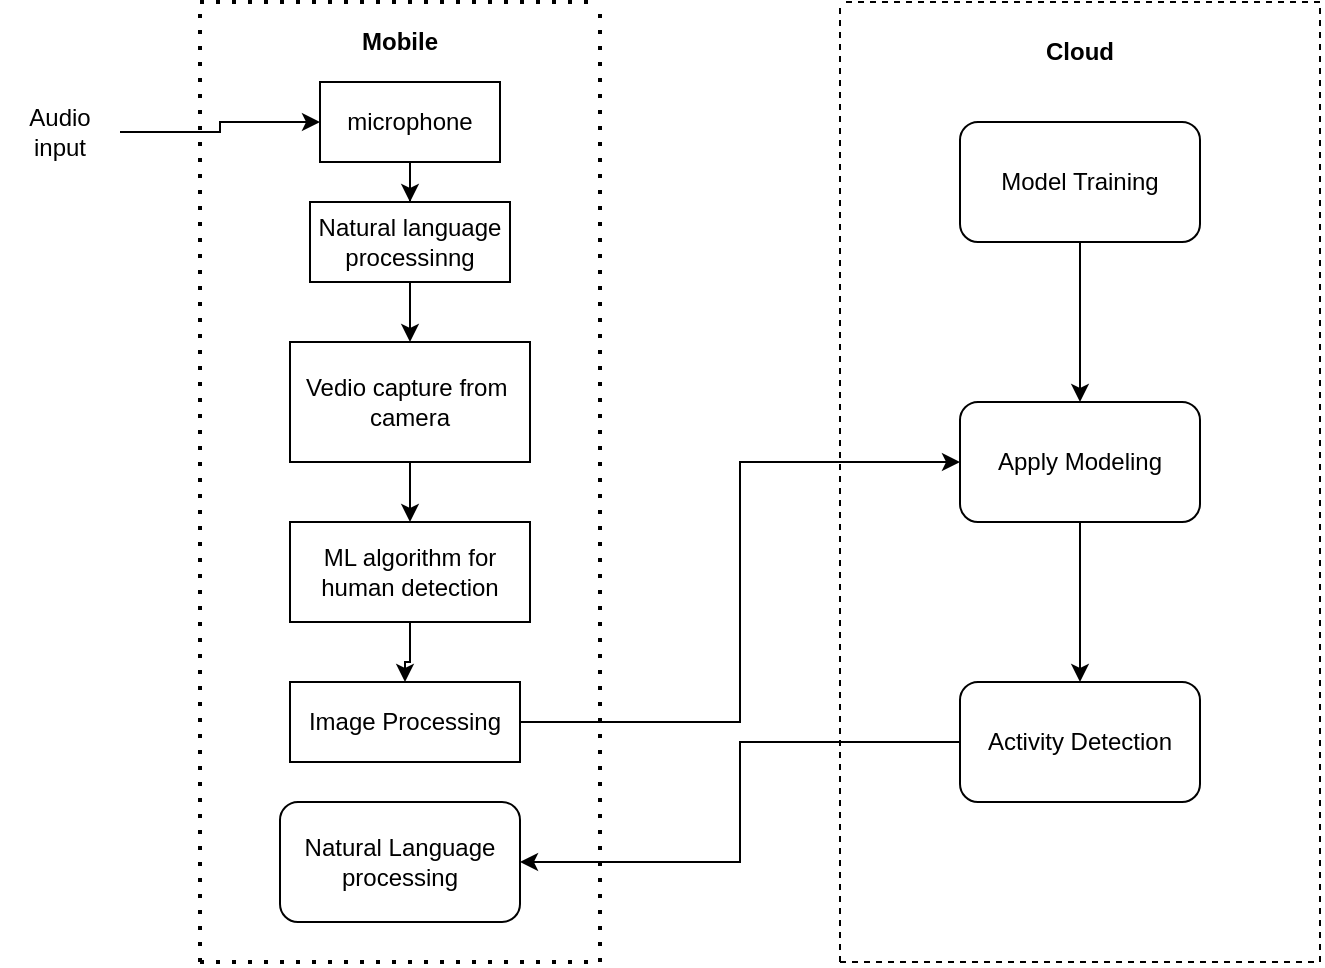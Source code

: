 <mxfile version="20.6.0" type="github">
  <diagram id="6PFbAuHgj58o0avcOWnN" name="Page-1">
    <mxGraphModel dx="794" dy="493" grid="1" gridSize="10" guides="1" tooltips="1" connect="1" arrows="1" fold="1" page="1" pageScale="1" pageWidth="827" pageHeight="1169" math="0" shadow="0">
      <root>
        <mxCell id="0" />
        <mxCell id="1" parent="0" />
        <mxCell id="Me2NOcTc4nS9r90vQrdN-1" value="" style="endArrow=none;dashed=1;html=1;dashPattern=1 3;strokeWidth=2;rounded=0;" edge="1" parent="1">
          <mxGeometry width="50" height="50" relative="1" as="geometry">
            <mxPoint x="120" y="520" as="sourcePoint" />
            <mxPoint x="120" y="40" as="targetPoint" />
          </mxGeometry>
        </mxCell>
        <mxCell id="Me2NOcTc4nS9r90vQrdN-2" value="" style="endArrow=none;dashed=1;html=1;dashPattern=1 3;strokeWidth=2;rounded=0;" edge="1" parent="1">
          <mxGeometry width="50" height="50" relative="1" as="geometry">
            <mxPoint x="320" y="520" as="sourcePoint" />
            <mxPoint x="320" y="40" as="targetPoint" />
          </mxGeometry>
        </mxCell>
        <mxCell id="Me2NOcTc4nS9r90vQrdN-3" value="" style="endArrow=none;dashed=1;html=1;dashPattern=1 3;strokeWidth=2;rounded=0;" edge="1" parent="1">
          <mxGeometry width="50" height="50" relative="1" as="geometry">
            <mxPoint x="120" y="40" as="sourcePoint" />
            <mxPoint x="320" y="40" as="targetPoint" />
          </mxGeometry>
        </mxCell>
        <mxCell id="Me2NOcTc4nS9r90vQrdN-4" value="" style="endArrow=none;dashed=1;html=1;dashPattern=1 3;strokeWidth=2;rounded=0;" edge="1" parent="1">
          <mxGeometry width="50" height="50" relative="1" as="geometry">
            <mxPoint x="120" y="520" as="sourcePoint" />
            <mxPoint x="320" y="520" as="targetPoint" />
          </mxGeometry>
        </mxCell>
        <mxCell id="Me2NOcTc4nS9r90vQrdN-5" value="&lt;b&gt;Mobile&lt;/b&gt;" style="text;html=1;strokeColor=none;fillColor=none;align=center;verticalAlign=middle;whiteSpace=wrap;rounded=0;" vertex="1" parent="1">
          <mxGeometry x="190" y="50" width="60" height="20" as="geometry" />
        </mxCell>
        <mxCell id="Me2NOcTc4nS9r90vQrdN-11" value="" style="edgeStyle=orthogonalEdgeStyle;rounded=0;orthogonalLoop=1;jettySize=auto;html=1;" edge="1" parent="1" source="Me2NOcTc4nS9r90vQrdN-7" target="Me2NOcTc4nS9r90vQrdN-10">
          <mxGeometry relative="1" as="geometry" />
        </mxCell>
        <mxCell id="Me2NOcTc4nS9r90vQrdN-7" value="Audio input" style="text;html=1;strokeColor=none;fillColor=none;align=center;verticalAlign=middle;whiteSpace=wrap;rounded=0;" vertex="1" parent="1">
          <mxGeometry x="20" y="90" width="60" height="30" as="geometry" />
        </mxCell>
        <mxCell id="Me2NOcTc4nS9r90vQrdN-13" value="" style="edgeStyle=orthogonalEdgeStyle;rounded=0;orthogonalLoop=1;jettySize=auto;html=1;" edge="1" parent="1" source="Me2NOcTc4nS9r90vQrdN-10" target="Me2NOcTc4nS9r90vQrdN-12">
          <mxGeometry relative="1" as="geometry" />
        </mxCell>
        <mxCell id="Me2NOcTc4nS9r90vQrdN-10" value="microphone" style="rounded=0;whiteSpace=wrap;html=1;" vertex="1" parent="1">
          <mxGeometry x="180" y="80" width="90" height="40" as="geometry" />
        </mxCell>
        <mxCell id="Me2NOcTc4nS9r90vQrdN-15" value="" style="edgeStyle=orthogonalEdgeStyle;rounded=0;orthogonalLoop=1;jettySize=auto;html=1;" edge="1" parent="1" source="Me2NOcTc4nS9r90vQrdN-12" target="Me2NOcTc4nS9r90vQrdN-14">
          <mxGeometry relative="1" as="geometry" />
        </mxCell>
        <mxCell id="Me2NOcTc4nS9r90vQrdN-12" value="Natural language processinng" style="whiteSpace=wrap;html=1;rounded=0;" vertex="1" parent="1">
          <mxGeometry x="175" y="140" width="100" height="40" as="geometry" />
        </mxCell>
        <mxCell id="Me2NOcTc4nS9r90vQrdN-17" value="" style="edgeStyle=orthogonalEdgeStyle;rounded=0;orthogonalLoop=1;jettySize=auto;html=1;" edge="1" parent="1" source="Me2NOcTc4nS9r90vQrdN-14" target="Me2NOcTc4nS9r90vQrdN-16">
          <mxGeometry relative="1" as="geometry" />
        </mxCell>
        <mxCell id="Me2NOcTc4nS9r90vQrdN-14" value="Vedio capture from&amp;nbsp;&lt;br&gt;camera" style="whiteSpace=wrap;html=1;rounded=0;" vertex="1" parent="1">
          <mxGeometry x="165" y="210" width="120" height="60" as="geometry" />
        </mxCell>
        <mxCell id="Me2NOcTc4nS9r90vQrdN-26" value="" style="edgeStyle=orthogonalEdgeStyle;rounded=0;orthogonalLoop=1;jettySize=auto;html=1;" edge="1" parent="1" source="Me2NOcTc4nS9r90vQrdN-16" target="Me2NOcTc4nS9r90vQrdN-25">
          <mxGeometry relative="1" as="geometry" />
        </mxCell>
        <mxCell id="Me2NOcTc4nS9r90vQrdN-16" value="ML algorithm for human detection" style="whiteSpace=wrap;html=1;rounded=0;" vertex="1" parent="1">
          <mxGeometry x="165" y="300" width="120" height="50" as="geometry" />
        </mxCell>
        <mxCell id="Me2NOcTc4nS9r90vQrdN-37" style="edgeStyle=orthogonalEdgeStyle;rounded=0;orthogonalLoop=1;jettySize=auto;html=1;entryX=0;entryY=0.5;entryDx=0;entryDy=0;" edge="1" parent="1" source="Me2NOcTc4nS9r90vQrdN-25" target="Me2NOcTc4nS9r90vQrdN-33">
          <mxGeometry relative="1" as="geometry" />
        </mxCell>
        <mxCell id="Me2NOcTc4nS9r90vQrdN-25" value="Image Processing" style="whiteSpace=wrap;html=1;rounded=0;" vertex="1" parent="1">
          <mxGeometry x="165" y="380" width="115" height="40" as="geometry" />
        </mxCell>
        <mxCell id="Me2NOcTc4nS9r90vQrdN-27" value="" style="endArrow=none;dashed=1;html=1;rounded=0;" edge="1" parent="1">
          <mxGeometry width="50" height="50" relative="1" as="geometry">
            <mxPoint x="440" y="520" as="sourcePoint" />
            <mxPoint x="440" y="40" as="targetPoint" />
          </mxGeometry>
        </mxCell>
        <mxCell id="Me2NOcTc4nS9r90vQrdN-28" value="" style="endArrow=none;dashed=1;html=1;rounded=0;" edge="1" parent="1">
          <mxGeometry width="50" height="50" relative="1" as="geometry">
            <mxPoint x="440" y="520" as="sourcePoint" />
            <mxPoint x="680" y="520" as="targetPoint" />
          </mxGeometry>
        </mxCell>
        <mxCell id="Me2NOcTc4nS9r90vQrdN-29" value="" style="endArrow=none;dashed=1;html=1;rounded=0;" edge="1" parent="1">
          <mxGeometry width="50" height="50" relative="1" as="geometry">
            <mxPoint x="680" y="520" as="sourcePoint" />
            <mxPoint x="680" y="40" as="targetPoint" />
          </mxGeometry>
        </mxCell>
        <mxCell id="Me2NOcTc4nS9r90vQrdN-30" value="" style="endArrow=none;dashed=1;html=1;rounded=0;" edge="1" parent="1">
          <mxGeometry width="50" height="50" relative="1" as="geometry">
            <mxPoint x="680" y="40" as="sourcePoint" />
            <mxPoint x="440" y="40" as="targetPoint" />
          </mxGeometry>
        </mxCell>
        <mxCell id="Me2NOcTc4nS9r90vQrdN-31" value="&lt;b&gt;Cloud&lt;/b&gt;" style="text;html=1;strokeColor=none;fillColor=none;align=center;verticalAlign=middle;whiteSpace=wrap;rounded=0;" vertex="1" parent="1">
          <mxGeometry x="530" y="50" width="60" height="30" as="geometry" />
        </mxCell>
        <mxCell id="Me2NOcTc4nS9r90vQrdN-34" value="" style="edgeStyle=orthogonalEdgeStyle;rounded=0;orthogonalLoop=1;jettySize=auto;html=1;" edge="1" parent="1" source="Me2NOcTc4nS9r90vQrdN-32" target="Me2NOcTc4nS9r90vQrdN-33">
          <mxGeometry relative="1" as="geometry" />
        </mxCell>
        <mxCell id="Me2NOcTc4nS9r90vQrdN-32" value="Model Training" style="rounded=1;whiteSpace=wrap;html=1;" vertex="1" parent="1">
          <mxGeometry x="500" y="100" width="120" height="60" as="geometry" />
        </mxCell>
        <mxCell id="Me2NOcTc4nS9r90vQrdN-36" value="" style="edgeStyle=orthogonalEdgeStyle;rounded=0;orthogonalLoop=1;jettySize=auto;html=1;" edge="1" parent="1" source="Me2NOcTc4nS9r90vQrdN-33" target="Me2NOcTc4nS9r90vQrdN-35">
          <mxGeometry relative="1" as="geometry" />
        </mxCell>
        <mxCell id="Me2NOcTc4nS9r90vQrdN-33" value="Apply Modeling" style="whiteSpace=wrap;html=1;rounded=1;" vertex="1" parent="1">
          <mxGeometry x="500" y="240" width="120" height="60" as="geometry" />
        </mxCell>
        <mxCell id="Me2NOcTc4nS9r90vQrdN-39" value="" style="edgeStyle=orthogonalEdgeStyle;rounded=0;orthogonalLoop=1;jettySize=auto;html=1;" edge="1" parent="1" source="Me2NOcTc4nS9r90vQrdN-35" target="Me2NOcTc4nS9r90vQrdN-38">
          <mxGeometry relative="1" as="geometry" />
        </mxCell>
        <mxCell id="Me2NOcTc4nS9r90vQrdN-35" value="Activity Detection" style="whiteSpace=wrap;html=1;rounded=1;" vertex="1" parent="1">
          <mxGeometry x="500" y="380" width="120" height="60" as="geometry" />
        </mxCell>
        <mxCell id="Me2NOcTc4nS9r90vQrdN-38" value="Natural Language processing" style="whiteSpace=wrap;html=1;rounded=1;" vertex="1" parent="1">
          <mxGeometry x="160" y="440" width="120" height="60" as="geometry" />
        </mxCell>
      </root>
    </mxGraphModel>
  </diagram>
</mxfile>

